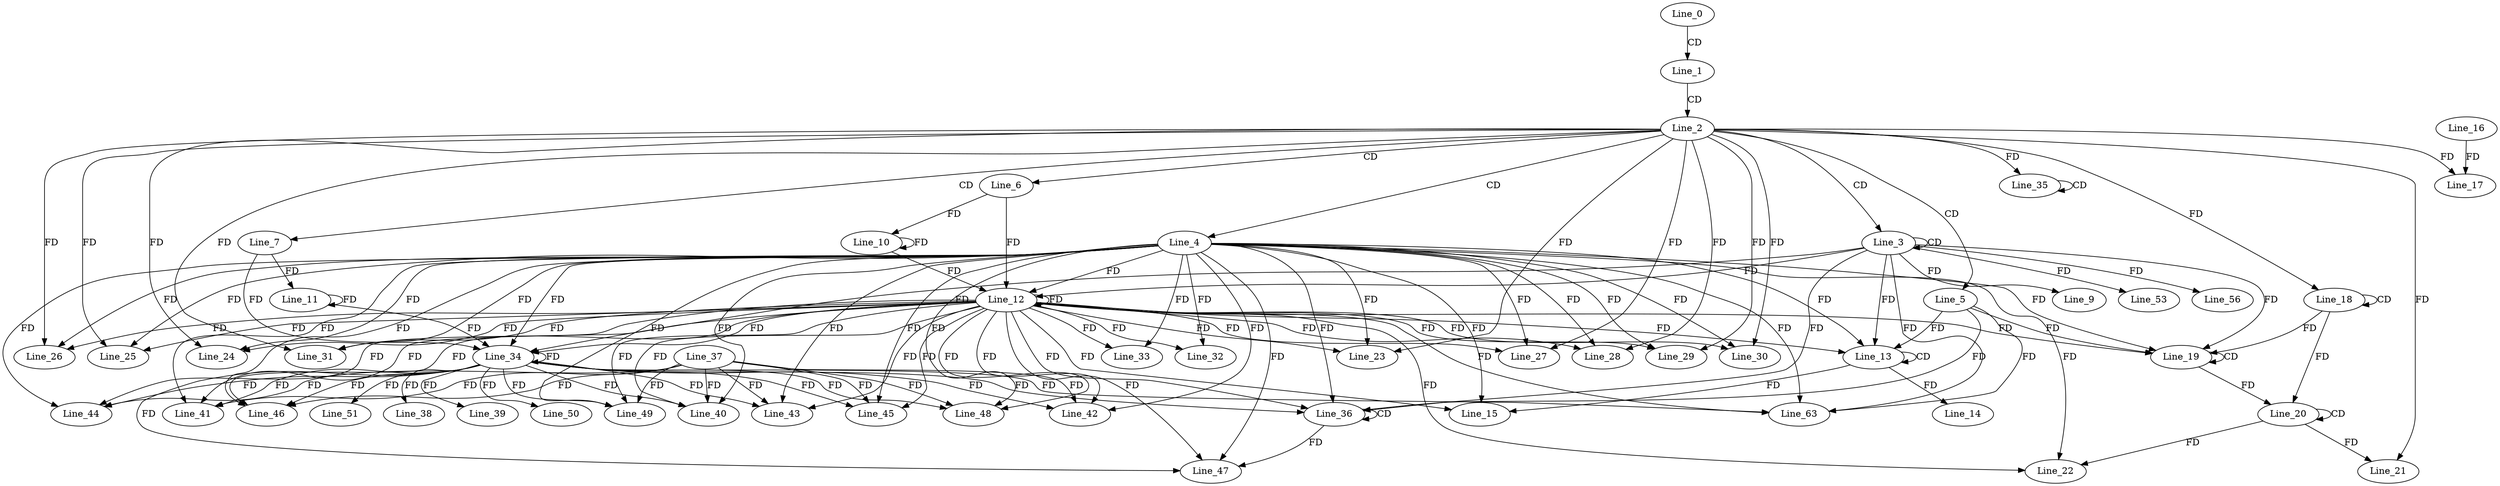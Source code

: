 digraph G {
  Line_0;
  Line_1;
  Line_2;
  Line_3;
  Line_3;
  Line_4;
  Line_5;
  Line_6;
  Line_7;
  Line_9;
  Line_10;
  Line_11;
  Line_12;
  Line_12;
  Line_13;
  Line_13;
  Line_14;
  Line_15;
  Line_17;
  Line_16;
  Line_17;
  Line_18;
  Line_18;
  Line_19;
  Line_19;
  Line_20;
  Line_20;
  Line_21;
  Line_22;
  Line_23;
  Line_23;
  Line_24;
  Line_24;
  Line_25;
  Line_25;
  Line_26;
  Line_26;
  Line_27;
  Line_27;
  Line_28;
  Line_28;
  Line_29;
  Line_29;
  Line_30;
  Line_30;
  Line_31;
  Line_31;
  Line_32;
  Line_33;
  Line_34;
  Line_34;
  Line_35;
  Line_35;
  Line_36;
  Line_36;
  Line_38;
  Line_39;
  Line_40;
  Line_37;
  Line_40;
  Line_41;
  Line_41;
  Line_42;
  Line_42;
  Line_43;
  Line_43;
  Line_44;
  Line_44;
  Line_45;
  Line_45;
  Line_46;
  Line_46;
  Line_47;
  Line_47;
  Line_48;
  Line_48;
  Line_49;
  Line_49;
  Line_50;
  Line_51;
  Line_53;
  Line_56;
  Line_63;
  Line_0 -> Line_1 [ label="CD" ];
  Line_1 -> Line_2 [ label="CD" ];
  Line_2 -> Line_3 [ label="CD" ];
  Line_3 -> Line_3 [ label="CD" ];
  Line_2 -> Line_4 [ label="CD" ];
  Line_2 -> Line_5 [ label="CD" ];
  Line_2 -> Line_6 [ label="CD" ];
  Line_2 -> Line_7 [ label="CD" ];
  Line_3 -> Line_9 [ label="FD" ];
  Line_6 -> Line_10 [ label="FD" ];
  Line_10 -> Line_10 [ label="FD" ];
  Line_7 -> Line_11 [ label="FD" ];
  Line_11 -> Line_11 [ label="FD" ];
  Line_4 -> Line_12 [ label="FD" ];
  Line_12 -> Line_12 [ label="FD" ];
  Line_3 -> Line_12 [ label="FD" ];
  Line_6 -> Line_12 [ label="FD" ];
  Line_10 -> Line_12 [ label="FD" ];
  Line_13 -> Line_13 [ label="CD" ];
  Line_3 -> Line_13 [ label="FD" ];
  Line_4 -> Line_13 [ label="FD" ];
  Line_12 -> Line_13 [ label="FD" ];
  Line_5 -> Line_13 [ label="FD" ];
  Line_13 -> Line_14 [ label="FD" ];
  Line_4 -> Line_15 [ label="FD" ];
  Line_12 -> Line_15 [ label="FD" ];
  Line_13 -> Line_15 [ label="FD" ];
  Line_2 -> Line_17 [ label="FD" ];
  Line_16 -> Line_17 [ label="FD" ];
  Line_18 -> Line_18 [ label="CD" ];
  Line_2 -> Line_18 [ label="FD" ];
  Line_19 -> Line_19 [ label="CD" ];
  Line_18 -> Line_19 [ label="FD" ];
  Line_3 -> Line_19 [ label="FD" ];
  Line_4 -> Line_19 [ label="FD" ];
  Line_12 -> Line_19 [ label="FD" ];
  Line_5 -> Line_19 [ label="FD" ];
  Line_20 -> Line_20 [ label="CD" ];
  Line_18 -> Line_20 [ label="FD" ];
  Line_19 -> Line_20 [ label="FD" ];
  Line_2 -> Line_21 [ label="FD" ];
  Line_20 -> Line_21 [ label="FD" ];
  Line_4 -> Line_22 [ label="FD" ];
  Line_12 -> Line_22 [ label="FD" ];
  Line_20 -> Line_22 [ label="FD" ];
  Line_4 -> Line_23 [ label="FD" ];
  Line_12 -> Line_23 [ label="FD" ];
  Line_2 -> Line_23 [ label="FD" ];
  Line_4 -> Line_24 [ label="FD" ];
  Line_12 -> Line_24 [ label="FD" ];
  Line_2 -> Line_24 [ label="FD" ];
  Line_4 -> Line_25 [ label="FD" ];
  Line_12 -> Line_25 [ label="FD" ];
  Line_2 -> Line_25 [ label="FD" ];
  Line_4 -> Line_26 [ label="FD" ];
  Line_12 -> Line_26 [ label="FD" ];
  Line_2 -> Line_26 [ label="FD" ];
  Line_4 -> Line_27 [ label="FD" ];
  Line_12 -> Line_27 [ label="FD" ];
  Line_2 -> Line_27 [ label="FD" ];
  Line_4 -> Line_28 [ label="FD" ];
  Line_12 -> Line_28 [ label="FD" ];
  Line_2 -> Line_28 [ label="FD" ];
  Line_4 -> Line_29 [ label="FD" ];
  Line_12 -> Line_29 [ label="FD" ];
  Line_2 -> Line_29 [ label="FD" ];
  Line_4 -> Line_30 [ label="FD" ];
  Line_12 -> Line_30 [ label="FD" ];
  Line_2 -> Line_30 [ label="FD" ];
  Line_4 -> Line_31 [ label="FD" ];
  Line_12 -> Line_31 [ label="FD" ];
  Line_2 -> Line_31 [ label="FD" ];
  Line_4 -> Line_32 [ label="FD" ];
  Line_12 -> Line_32 [ label="FD" ];
  Line_4 -> Line_33 [ label="FD" ];
  Line_12 -> Line_33 [ label="FD" ];
  Line_4 -> Line_34 [ label="FD" ];
  Line_12 -> Line_34 [ label="FD" ];
  Line_34 -> Line_34 [ label="FD" ];
  Line_3 -> Line_34 [ label="FD" ];
  Line_7 -> Line_34 [ label="FD" ];
  Line_11 -> Line_34 [ label="FD" ];
  Line_35 -> Line_35 [ label="CD" ];
  Line_2 -> Line_35 [ label="FD" ];
  Line_36 -> Line_36 [ label="CD" ];
  Line_3 -> Line_36 [ label="FD" ];
  Line_4 -> Line_36 [ label="FD" ];
  Line_12 -> Line_36 [ label="FD" ];
  Line_34 -> Line_36 [ label="FD" ];
  Line_5 -> Line_36 [ label="FD" ];
  Line_34 -> Line_38 [ label="FD" ];
  Line_34 -> Line_39 [ label="FD" ];
  Line_4 -> Line_40 [ label="FD" ];
  Line_12 -> Line_40 [ label="FD" ];
  Line_34 -> Line_40 [ label="FD" ];
  Line_37 -> Line_40 [ label="FD" ];
  Line_4 -> Line_41 [ label="FD" ];
  Line_12 -> Line_41 [ label="FD" ];
  Line_34 -> Line_41 [ label="FD" ];
  Line_37 -> Line_41 [ label="FD" ];
  Line_4 -> Line_42 [ label="FD" ];
  Line_12 -> Line_42 [ label="FD" ];
  Line_34 -> Line_42 [ label="FD" ];
  Line_37 -> Line_42 [ label="FD" ];
  Line_4 -> Line_43 [ label="FD" ];
  Line_12 -> Line_43 [ label="FD" ];
  Line_34 -> Line_43 [ label="FD" ];
  Line_37 -> Line_43 [ label="FD" ];
  Line_4 -> Line_44 [ label="FD" ];
  Line_12 -> Line_44 [ label="FD" ];
  Line_34 -> Line_44 [ label="FD" ];
  Line_37 -> Line_44 [ label="FD" ];
  Line_4 -> Line_45 [ label="FD" ];
  Line_12 -> Line_45 [ label="FD" ];
  Line_34 -> Line_45 [ label="FD" ];
  Line_37 -> Line_45 [ label="FD" ];
  Line_4 -> Line_46 [ label="FD" ];
  Line_12 -> Line_46 [ label="FD" ];
  Line_34 -> Line_46 [ label="FD" ];
  Line_37 -> Line_46 [ label="FD" ];
  Line_4 -> Line_47 [ label="FD" ];
  Line_12 -> Line_47 [ label="FD" ];
  Line_34 -> Line_47 [ label="FD" ];
  Line_36 -> Line_47 [ label="FD" ];
  Line_4 -> Line_48 [ label="FD" ];
  Line_12 -> Line_48 [ label="FD" ];
  Line_34 -> Line_48 [ label="FD" ];
  Line_37 -> Line_48 [ label="FD" ];
  Line_4 -> Line_49 [ label="FD" ];
  Line_12 -> Line_49 [ label="FD" ];
  Line_34 -> Line_49 [ label="FD" ];
  Line_37 -> Line_49 [ label="FD" ];
  Line_34 -> Line_50 [ label="FD" ];
  Line_34 -> Line_51 [ label="FD" ];
  Line_3 -> Line_53 [ label="FD" ];
  Line_3 -> Line_56 [ label="FD" ];
  Line_5 -> Line_63 [ label="FD" ];
  Line_4 -> Line_63 [ label="FD" ];
  Line_12 -> Line_63 [ label="FD" ];
  Line_34 -> Line_63 [ label="FD" ];
  Line_3 -> Line_63 [ label="FD" ];
}
